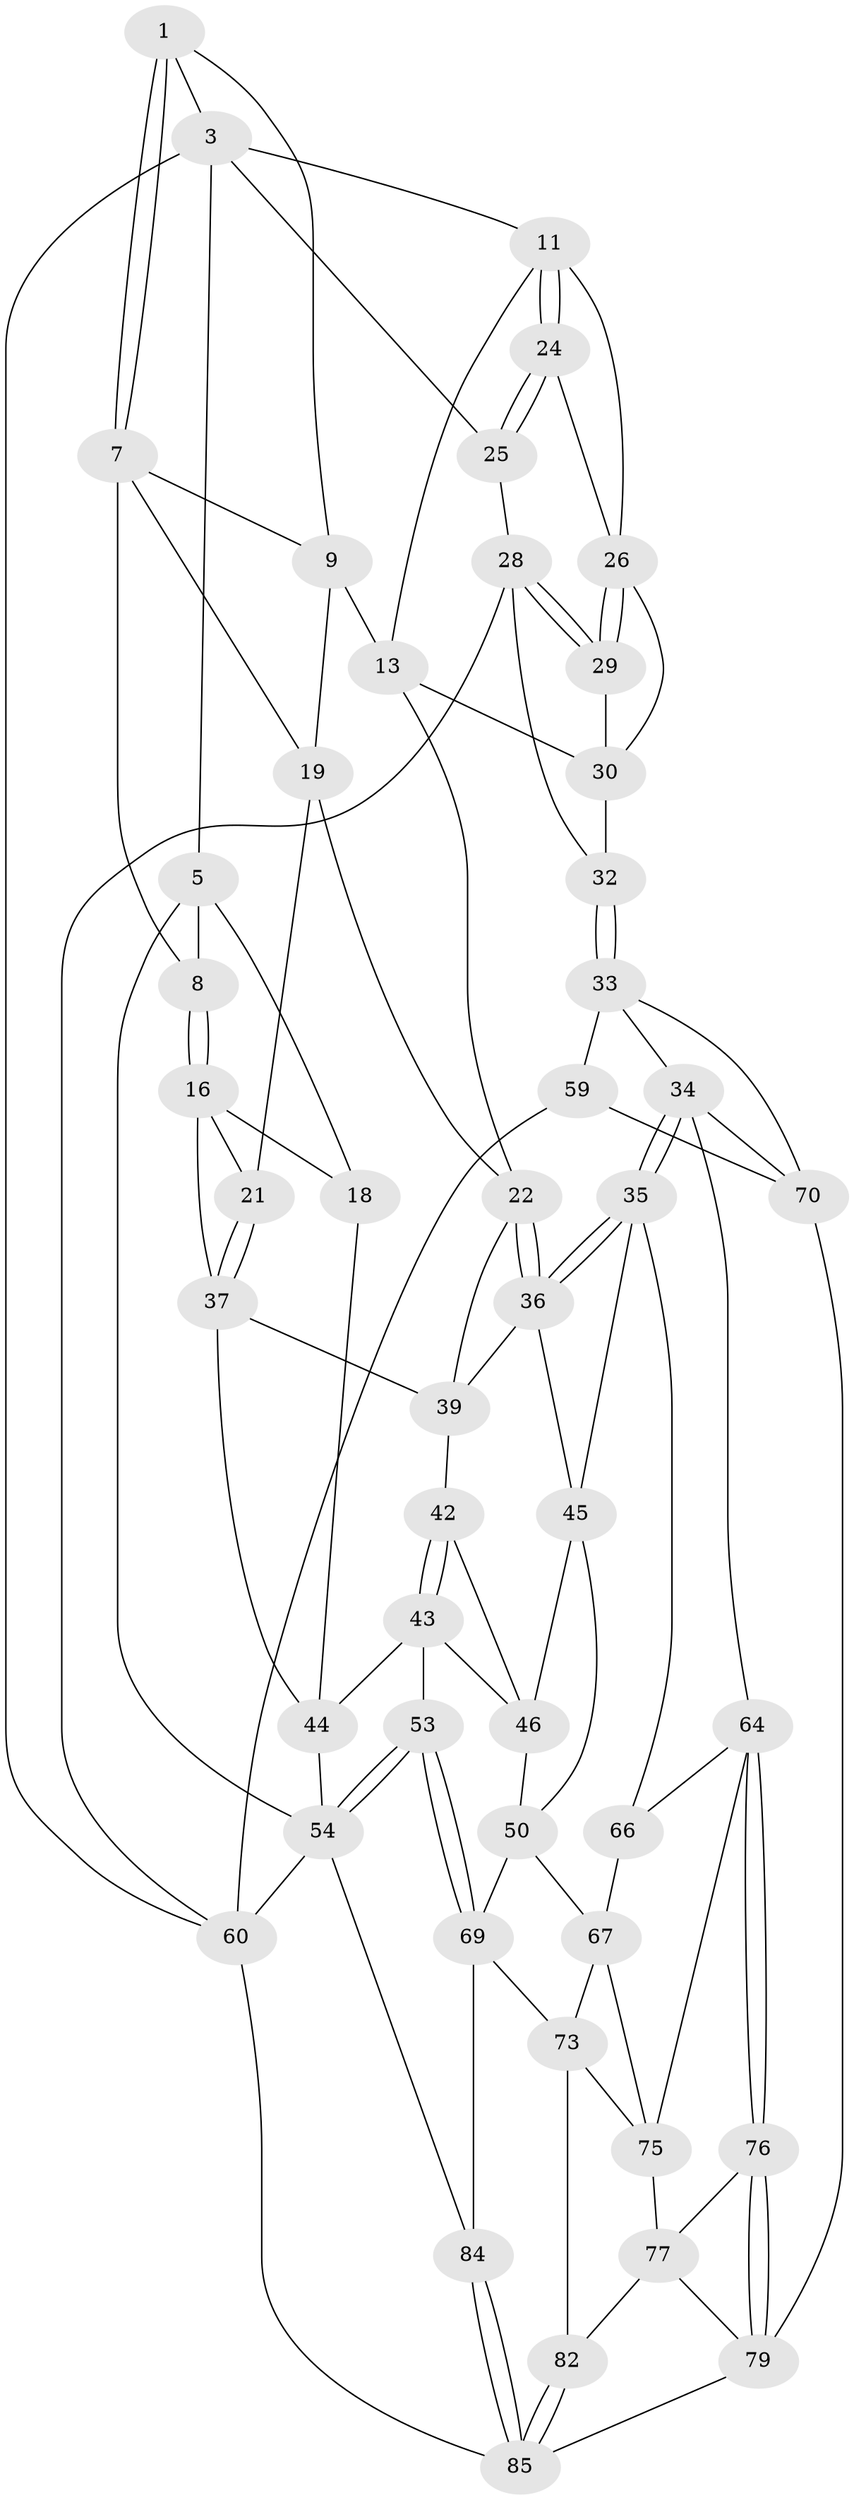 // Generated by graph-tools (version 1.1) at 2025/24/03/03/25 07:24:33]
// undirected, 49 vertices, 110 edges
graph export_dot {
graph [start="1"]
  node [color=gray90,style=filled];
  1 [pos="+0.35021625326115396+0",super="+2"];
  3 [pos="+0.7724658123605863+0",super="+4"];
  5 [pos="+0+0",super="+6"];
  7 [pos="+0.3502917920780554+0.06389921424991879",super="+10"];
  8 [pos="+0.23833902263365456+0.023803492599529127"];
  9 [pos="+0.5531005712200714+0",super="+15"];
  11 [pos="+0.7969244721074281+0.03672584598751917",super="+12"];
  13 [pos="+0.6036319232672659+0.21788916070745593",super="+14"];
  16 [pos="+0.19655366087500933+0.20994288280938894",super="+17"];
  18 [pos="+0+0.03265405696526318"];
  19 [pos="+0.3715551438541879+0.10005259034435894",super="+20"];
  21 [pos="+0.20424962218475198+0.21770025961448636"];
  22 [pos="+0.4183874260333977+0.2365189595821624",super="+23"];
  24 [pos="+0.9541000947107794+0.13277693854022032"];
  25 [pos="+1+0.09882964177225213"];
  26 [pos="+0.91939919577944+0.2318533100005099",super="+27"];
  28 [pos="+1+0.3756577181431521",super="+55"];
  29 [pos="+1+0.319057833914505"];
  30 [pos="+0.7450388857970712+0.3923234686283557",super="+31"];
  32 [pos="+0.7132430884986889+0.43165315515072594",super="+56"];
  33 [pos="+0.6843514763926437+0.47680208096994914",super="+58"];
  34 [pos="+0.6347510364263312+0.5027921942433987",super="+63"];
  35 [pos="+0.5451791225618706+0.4960274287140657",super="+48"];
  36 [pos="+0.4964278820642548+0.45096384568820813",super="+41"];
  37 [pos="+0.1849156955222407+0.3306728294177624",super="+38"];
  39 [pos="+0.3404163725581062+0.3901646902322692",super="+40"];
  42 [pos="+0.22286537046822158+0.4394282534457128"];
  43 [pos="+0.21535066439538447+0.4830523813176677",super="+52"];
  44 [pos="+0.08320729315488146+0.416037566412702",super="+47"];
  45 [pos="+0.34061284169735445+0.4362699729168325",super="+49"];
  46 [pos="+0.3356591305049785+0.44299522710067246",super="+51"];
  50 [pos="+0.40876231513470335+0.5752125821697209",super="+68"];
  53 [pos="+0.07243033236338624+0.7419800956666514"];
  54 [pos="+0+0.7710379181534913",super="+57"];
  59 [pos="+0.9112572040189792+0.6046898643215373",super="+61"];
  60 [pos="+1+1",super="+62"];
  64 [pos="+0.5831722508627445+0.718895673150124",super="+65"];
  66 [pos="+0.48985526996470796+0.7163463587621848"];
  67 [pos="+0.45855730252173954+0.7138169765177383",super="+72"];
  69 [pos="+0.22298658618049944+0.7889407368702241",super="+74"];
  70 [pos="+0.8418360476099038+0.8257370284848158",super="+71"];
  73 [pos="+0.3155209081317609+0.8559591735056521",super="+80"];
  75 [pos="+0.5038674249546535+0.7751252461013219",super="+78"];
  76 [pos="+0.588482284361245+0.8492104433438059"];
  77 [pos="+0.5180178501515659+0.9002512977936202",super="+81"];
  79 [pos="+0.704292275194668+0.9089925341298504",super="+83"];
  82 [pos="+0.4274686186059808+1"];
  84 [pos="+0.21802302961451453+1"];
  85 [pos="+0.4531719462896838+1",super="+86"];
  1 -- 7;
  1 -- 7;
  1 -- 3;
  1 -- 9;
  3 -- 11;
  3 -- 25;
  3 -- 5;
  3 -- 60;
  5 -- 18;
  5 -- 8;
  5 -- 54;
  7 -- 8;
  7 -- 9;
  7 -- 19;
  8 -- 16;
  8 -- 16;
  9 -- 19;
  9 -- 13;
  11 -- 24;
  11 -- 24;
  11 -- 13;
  11 -- 26;
  13 -- 30;
  13 -- 22;
  16 -- 21;
  16 -- 18;
  16 -- 37;
  18 -- 44;
  19 -- 21;
  19 -- 22;
  21 -- 37;
  21 -- 37;
  22 -- 36;
  22 -- 36;
  22 -- 39;
  24 -- 25;
  24 -- 25;
  24 -- 26;
  25 -- 28;
  26 -- 29;
  26 -- 29;
  26 -- 30;
  28 -- 29;
  28 -- 29;
  28 -- 60;
  28 -- 32;
  29 -- 30;
  30 -- 32;
  32 -- 33;
  32 -- 33;
  33 -- 34;
  33 -- 59;
  33 -- 70;
  34 -- 35;
  34 -- 35;
  34 -- 64;
  34 -- 70;
  35 -- 36;
  35 -- 36;
  35 -- 66;
  35 -- 45;
  36 -- 45;
  36 -- 39;
  37 -- 39;
  37 -- 44;
  39 -- 42;
  42 -- 43;
  42 -- 43;
  42 -- 46;
  43 -- 44;
  43 -- 53;
  43 -- 46;
  44 -- 54;
  45 -- 46;
  45 -- 50;
  46 -- 50;
  50 -- 67;
  50 -- 69;
  53 -- 54;
  53 -- 54;
  53 -- 69;
  53 -- 69;
  54 -- 84;
  54 -- 60;
  59 -- 60;
  59 -- 70;
  60 -- 85;
  64 -- 76;
  64 -- 76;
  64 -- 66;
  64 -- 75;
  66 -- 67;
  67 -- 73;
  67 -- 75;
  69 -- 73;
  69 -- 84;
  70 -- 79;
  73 -- 82;
  73 -- 75;
  75 -- 77;
  76 -- 77;
  76 -- 79;
  76 -- 79;
  77 -- 82;
  77 -- 79;
  79 -- 85;
  82 -- 85;
  82 -- 85;
  84 -- 85;
  84 -- 85;
}
